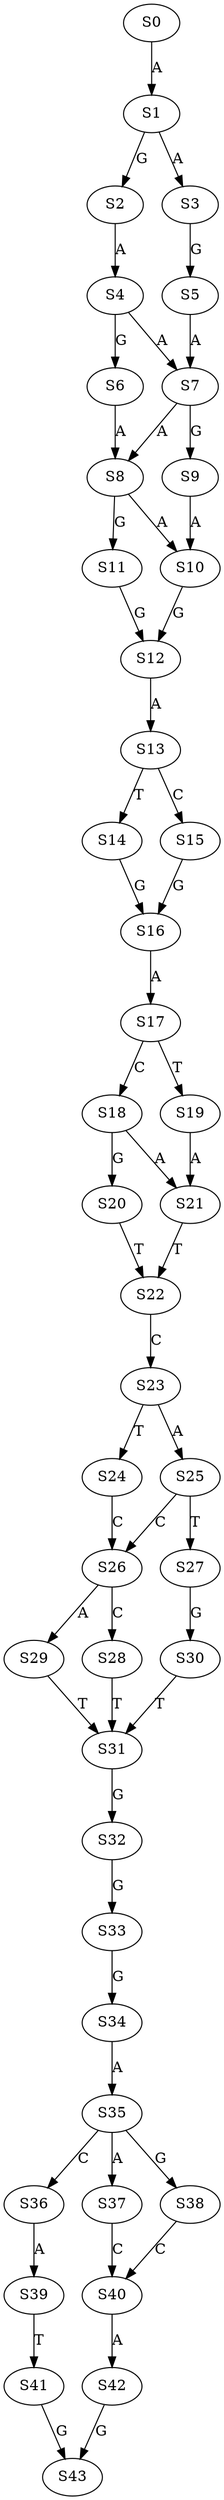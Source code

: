 strict digraph  {
	S0 -> S1 [ label = A ];
	S1 -> S2 [ label = G ];
	S1 -> S3 [ label = A ];
	S2 -> S4 [ label = A ];
	S3 -> S5 [ label = G ];
	S4 -> S6 [ label = G ];
	S4 -> S7 [ label = A ];
	S5 -> S7 [ label = A ];
	S6 -> S8 [ label = A ];
	S7 -> S9 [ label = G ];
	S7 -> S8 [ label = A ];
	S8 -> S10 [ label = A ];
	S8 -> S11 [ label = G ];
	S9 -> S10 [ label = A ];
	S10 -> S12 [ label = G ];
	S11 -> S12 [ label = G ];
	S12 -> S13 [ label = A ];
	S13 -> S14 [ label = T ];
	S13 -> S15 [ label = C ];
	S14 -> S16 [ label = G ];
	S15 -> S16 [ label = G ];
	S16 -> S17 [ label = A ];
	S17 -> S18 [ label = C ];
	S17 -> S19 [ label = T ];
	S18 -> S20 [ label = G ];
	S18 -> S21 [ label = A ];
	S19 -> S21 [ label = A ];
	S20 -> S22 [ label = T ];
	S21 -> S22 [ label = T ];
	S22 -> S23 [ label = C ];
	S23 -> S24 [ label = T ];
	S23 -> S25 [ label = A ];
	S24 -> S26 [ label = C ];
	S25 -> S27 [ label = T ];
	S25 -> S26 [ label = C ];
	S26 -> S28 [ label = C ];
	S26 -> S29 [ label = A ];
	S27 -> S30 [ label = G ];
	S28 -> S31 [ label = T ];
	S29 -> S31 [ label = T ];
	S30 -> S31 [ label = T ];
	S31 -> S32 [ label = G ];
	S32 -> S33 [ label = G ];
	S33 -> S34 [ label = G ];
	S34 -> S35 [ label = A ];
	S35 -> S36 [ label = C ];
	S35 -> S37 [ label = A ];
	S35 -> S38 [ label = G ];
	S36 -> S39 [ label = A ];
	S37 -> S40 [ label = C ];
	S38 -> S40 [ label = C ];
	S39 -> S41 [ label = T ];
	S40 -> S42 [ label = A ];
	S41 -> S43 [ label = G ];
	S42 -> S43 [ label = G ];
}
